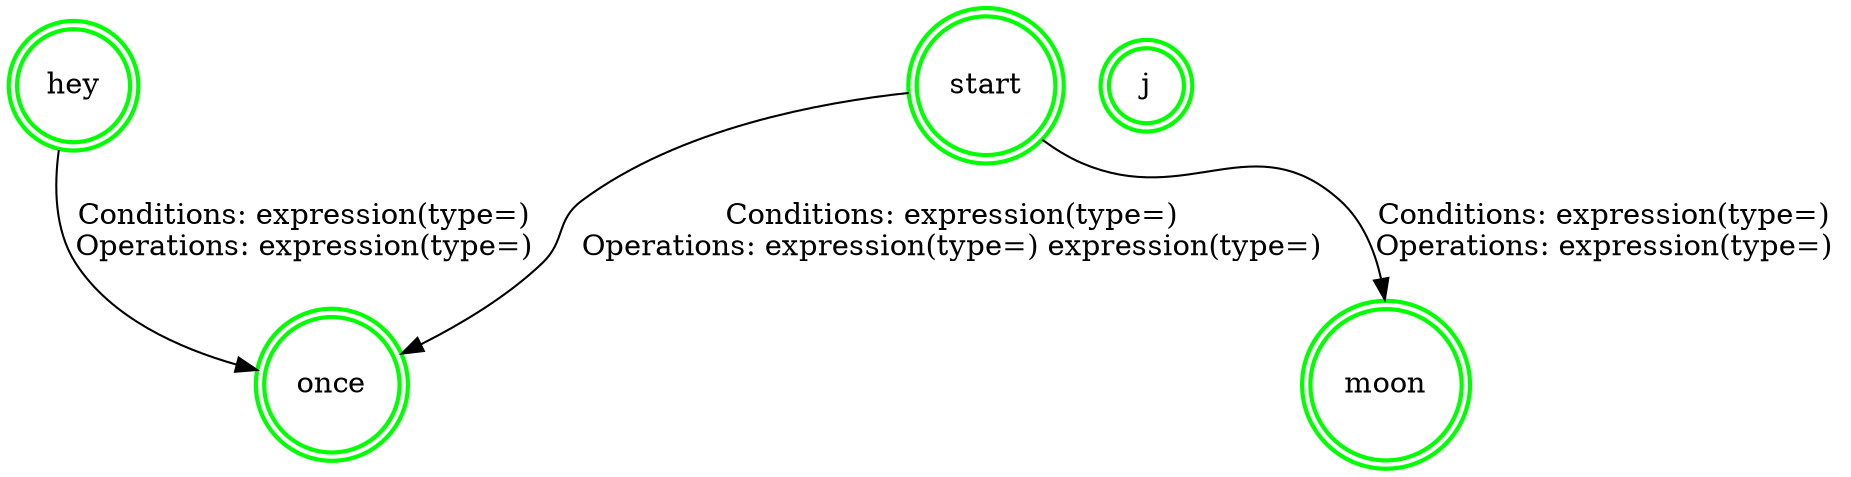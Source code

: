 digraph G {
    "once" [shape=doublecircle, color=green, style=bold];
    "hey" [shape=doublecircle, color=green, style=bold];
    "moon" [shape=doublecircle, color=green, style=bold];
    "j" [shape=doublecircle, color=green, style=bold];
    "start" [shape=doublecircle, color=green, style=bold];
    "hey" -> "once" [label="Conditions: expression(type=) \nOperations: expression(type=) "];
    "start" -> "once" [label="Conditions: expression(type=) \nOperations: expression(type=) expression(type=) "];
    "start" -> "moon" [label="Conditions: expression(type=) \nOperations: expression(type=) "];
}
